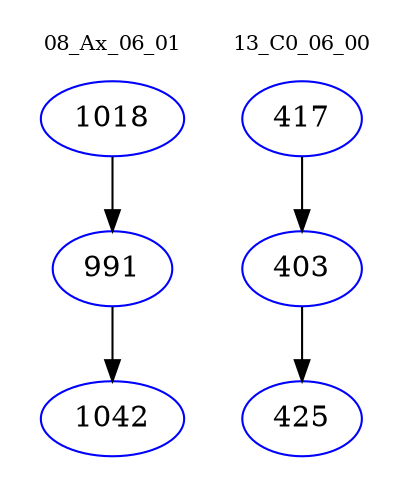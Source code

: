 digraph{
subgraph cluster_0 {
color = white
label = "08_Ax_06_01";
fontsize=10;
T0_1018 [label="1018", color="blue"]
T0_1018 -> T0_991 [color="black"]
T0_991 [label="991", color="blue"]
T0_991 -> T0_1042 [color="black"]
T0_1042 [label="1042", color="blue"]
}
subgraph cluster_1 {
color = white
label = "13_C0_06_00";
fontsize=10;
T1_417 [label="417", color="blue"]
T1_417 -> T1_403 [color="black"]
T1_403 [label="403", color="blue"]
T1_403 -> T1_425 [color="black"]
T1_425 [label="425", color="blue"]
}
}
